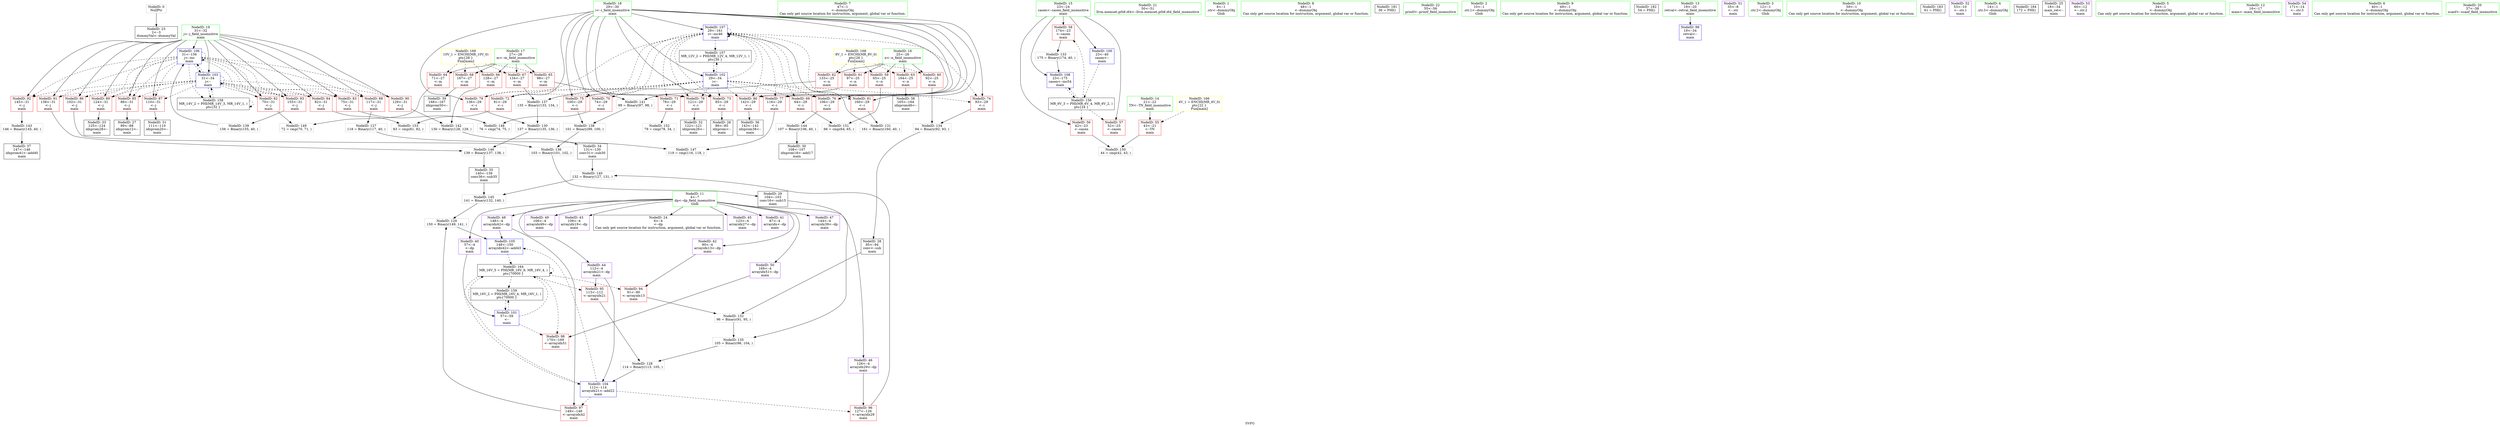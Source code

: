 digraph "SVFG" {
	label="SVFG";

	Node0x55f83b4b7a20 [shape=record,color=grey,label="{NodeID: 0\nNullPtr}"];
	Node0x55f83b4b7a20 -> Node0x55f83b4ccf10[style=solid];
	Node0x55f83b4d1600 [shape=record,color=red,label="{NodeID: 90\n129\<--31\n\<--j\nmain\n}"];
	Node0x55f83b4d1600 -> Node0x55f83b4d59a0[style=solid];
	Node0x55f83b4cc240 [shape=record,color=green,label="{NodeID: 7\n47\<--1\n\<--dummyObj\nCan only get source location for instruction, argument, global var or function.}"];
	Node0x55f83b4ce490 [shape=record,color=red,label="{NodeID: 97\n149\<--148\n\<--arrayidx42\nmain\n}"];
	Node0x55f83b4ce490 -> Node0x55f83b4d4620[style=solid];
	Node0x55f83b4b6f40 [shape=record,color=green,label="{NodeID: 14\n21\<--22\nTN\<--TN_field_insensitive\nmain\n}"];
	Node0x55f83b4b6f40 -> Node0x55f83b4cf990[style=solid];
	Node0x55f83b4cea40 [shape=record,color=blue,label="{NodeID: 104\n112\<--114\narrayidx21\<--add22\nmain\n}"];
	Node0x55f83b4cea40 -> Node0x55f83b4ce3c0[style=dashed];
	Node0x55f83b4cea40 -> Node0x55f83b4ce490[style=dashed];
	Node0x55f83b4cea40 -> Node0x55f83b4ceb10[style=dashed];
	Node0x55f83b4cea40 -> Node0x55f83b4df5a0[style=dashed];
	Node0x55f83b4ccd10 [shape=record,color=green,label="{NodeID: 21\n50\<--51\nllvm.memset.p0i8.i64\<--llvm.memset.p0i8.i64_field_insensitive\n}"];
	Node0x55f83b4cd380 [shape=record,color=black,label="{NodeID: 28\n95\<--94\nconv\<--sub\nmain\n}"];
	Node0x55f83b4cd380 -> Node0x55f83b4d4aa0[style=solid];
	Node0x55f83b4cd930 [shape=record,color=black,label="{NodeID: 35\n140\<--139\nconv36\<--sub35\nmain\n}"];
	Node0x55f83b4cd930 -> Node0x55f83b4d5e20[style=solid];
	Node0x55f83b4cdee0 [shape=record,color=purple,label="{NodeID: 42\n90\<--4\narrayidx13\<--dp\nmain\n}"];
	Node0x55f83b4cdee0 -> Node0x55f83b4d1940[style=solid];
	Node0x55f83b4d4aa0 [shape=record,color=grey,label="{NodeID: 132\n96 = Binary(91, 95, )\n}"];
	Node0x55f83b4d4aa0 -> Node0x55f83b4d4f20[style=solid];
	Node0x55f83b4cf4b0 [shape=record,color=purple,label="{NodeID: 49\n166\<--4\narrayidx49\<--dp\nmain\n}"];
	Node0x55f83b4d5520 [shape=record,color=grey,label="{NodeID: 139\n156 = Binary(155, 40, )\n}"];
	Node0x55f83b4d5520 -> Node0x55f83b4cebe0[style=solid];
	Node0x55f83b4cfa60 [shape=record,color=red,label="{NodeID: 56\n42\<--23\n\<--casen\nmain\n}"];
	Node0x55f83b4cfa60 -> Node0x55f83b4d65a0[style=solid];
	Node0x55f83b4d5fa0 [shape=record,color=grey,label="{NodeID: 146\n139 = Binary(137, 138, )\n}"];
	Node0x55f83b4d5fa0 -> Node0x55f83b4cd930[style=solid];
	Node0x55f83b4d0010 [shape=record,color=red,label="{NodeID: 63\n164\<--25\n\<--n\nmain\n}"];
	Node0x55f83b4d0010 -> Node0x55f83b4cdba0[style=solid];
	Node0x55f83b4d6a20 [shape=record,color=grey,label="{NodeID: 153\n83 = cmp(81, 82, )\n}"];
	Node0x55f83b4d05c0 [shape=record,color=red,label="{NodeID: 70\n74\<--29\n\<--i\nmain\n}"];
	Node0x55f83b4d05c0 -> Node0x55f83b4d62a0[style=solid];
	Node0x55f83b4d0b70 [shape=record,color=red,label="{NodeID: 77\n116\<--29\n\<--i\nmain\n}"];
	Node0x55f83b4d0b70 -> Node0x55f83b4d6120[style=solid];
	Node0x55f83b4d1120 [shape=record,color=red,label="{NodeID: 84\n82\<--31\n\<--j\nmain\n}"];
	Node0x55f83b4d1120 -> Node0x55f83b4d6a20[style=solid];
	Node0x55f83b4b6910 [shape=record,color=green,label="{NodeID: 1\n8\<--1\n.str\<--dummyObj\nGlob }"];
	Node0x55f83b4d16d0 [shape=record,color=red,label="{NodeID: 91\n138\<--31\n\<--j\nmain\n}"];
	Node0x55f83b4d16d0 -> Node0x55f83b4d5fa0[style=solid];
	Node0x55f83b4cc2d0 [shape=record,color=green,label="{NodeID: 8\n48\<--1\n\<--dummyObj\nCan only get source location for instruction, argument, global var or function.}"];
	Node0x55f83b4e7ea0 [shape=record,color=black,label="{NodeID: 181\n36 = PHI()\n}"];
	Node0x55f83b4ce560 [shape=record,color=red,label="{NodeID: 98\n170\<--169\n\<--arrayidx51\nmain\n}"];
	Node0x55f83b4b7010 [shape=record,color=green,label="{NodeID: 15\n23\<--24\ncasen\<--casen_field_insensitive\nmain\n}"];
	Node0x55f83b4b7010 -> Node0x55f83b4cfa60[style=solid];
	Node0x55f83b4b7010 -> Node0x55f83b4cfb30[style=solid];
	Node0x55f83b4b7010 -> Node0x55f83b4cfc00[style=solid];
	Node0x55f83b4b7010 -> Node0x55f83b4ce700[style=solid];
	Node0x55f83b4b7010 -> Node0x55f83b4ced80[style=solid];
	Node0x55f83b4ceb10 [shape=record,color=blue,label="{NodeID: 105\n148\<--150\narrayidx42\<--add43\nmain\n}"];
	Node0x55f83b4ceb10 -> Node0x55f83b4df5a0[style=dashed];
	Node0x55f83b4cce10 [shape=record,color=green,label="{NodeID: 22\n55\<--56\nprintf\<--printf_field_insensitive\n}"];
	Node0x55f83b4cd450 [shape=record,color=black,label="{NodeID: 29\n104\<--103\nconv16\<--sub15\nmain\n}"];
	Node0x55f83b4cd450 -> Node0x55f83b4d4f20[style=solid];
	Node0x55f83b4cda00 [shape=record,color=black,label="{NodeID: 36\n143\<--142\nidxprom38\<--\nmain\n}"];
	Node0x55f83b4cdfb0 [shape=record,color=purple,label="{NodeID: 43\n109\<--4\narrayidx19\<--dp\nmain\n}"];
	Node0x55f83b4d4c20 [shape=record,color=grey,label="{NodeID: 133\n175 = Binary(174, 40, )\n}"];
	Node0x55f83b4d4c20 -> Node0x55f83b4ced80[style=solid];
	Node0x55f83b4cf580 [shape=record,color=purple,label="{NodeID: 50\n169\<--4\narrayidx51\<--dp\nmain\n}"];
	Node0x55f83b4cf580 -> Node0x55f83b4ce560[style=solid];
	Node0x55f83b4d56a0 [shape=record,color=grey,label="{NodeID: 140\n132 = Binary(127, 131, )\n}"];
	Node0x55f83b4d56a0 -> Node0x55f83b4d5e20[style=solid];
	Node0x55f83b4cfb30 [shape=record,color=red,label="{NodeID: 57\n52\<--23\n\<--casen\nmain\n}"];
	Node0x55f83b4d6120 [shape=record,color=grey,label="{NodeID: 147\n119 = cmp(116, 118, )\n}"];
	Node0x55f83b4d00e0 [shape=record,color=red,label="{NodeID: 64\n71\<--27\n\<--m\nmain\n}"];
	Node0x55f83b4d00e0 -> Node0x55f83b4d6420[style=solid];
	Node0x55f83b4d0690 [shape=record,color=red,label="{NodeID: 71\n78\<--29\n\<--i\nmain\n}"];
	Node0x55f83b4d0690 -> Node0x55f83b4d68a0[style=solid];
	Node0x55f83b4d0c40 [shape=record,color=red,label="{NodeID: 78\n121\<--29\n\<--i\nmain\n}"];
	Node0x55f83b4d0c40 -> Node0x55f83b4cd6c0[style=solid];
	Node0x55f83b4e0780 [shape=record,color=yellow,style=double,label="{NodeID: 168\n8V_1 = ENCHI(MR_8V_0)\npts\{26 \}\nFun[main]}"];
	Node0x55f83b4e0780 -> Node0x55f83b4cfcd0[style=dashed];
	Node0x55f83b4e0780 -> Node0x55f83b4cfda0[style=dashed];
	Node0x55f83b4e0780 -> Node0x55f83b4cfe70[style=dashed];
	Node0x55f83b4e0780 -> Node0x55f83b4cff40[style=dashed];
	Node0x55f83b4e0780 -> Node0x55f83b4d0010[style=dashed];
	Node0x55f83b4d11f0 [shape=record,color=red,label="{NodeID: 85\n88\<--31\n\<--j\nmain\n}"];
	Node0x55f83b4d11f0 -> Node0x55f83b4cd2b0[style=solid];
	Node0x55f83b4b7fd0 [shape=record,color=green,label="{NodeID: 2\n10\<--1\n.str.1\<--dummyObj\nGlob }"];
	Node0x55f83b4d17a0 [shape=record,color=red,label="{NodeID: 92\n145\<--31\n\<--j\nmain\n}"];
	Node0x55f83b4d17a0 -> Node0x55f83b4d5b20[style=solid];
	Node0x55f83b4cc580 [shape=record,color=green,label="{NodeID: 9\n49\<--1\n\<--dummyObj\nCan only get source location for instruction, argument, global var or function.}"];
	Node0x55f83b4e7fa0 [shape=record,color=black,label="{NodeID: 182\n54 = PHI()\n}"];
	Node0x55f83b4ce630 [shape=record,color=blue,label="{NodeID: 99\n19\<--34\nretval\<--\nmain\n}"];
	Node0x55f83b4b70e0 [shape=record,color=green,label="{NodeID: 16\n25\<--26\nn\<--n_field_insensitive\nmain\n}"];
	Node0x55f83b4b70e0 -> Node0x55f83b4cfcd0[style=solid];
	Node0x55f83b4b70e0 -> Node0x55f83b4cfda0[style=solid];
	Node0x55f83b4b70e0 -> Node0x55f83b4cfe70[style=solid];
	Node0x55f83b4b70e0 -> Node0x55f83b4cff40[style=solid];
	Node0x55f83b4b70e0 -> Node0x55f83b4d0010[style=solid];
	Node0x55f83b4cebe0 [shape=record,color=blue,label="{NodeID: 106\n31\<--156\nj\<--inc\nmain\n}"];
	Node0x55f83b4cebe0 -> Node0x55f83b4d0f80[style=dashed];
	Node0x55f83b4cebe0 -> Node0x55f83b4d1050[style=dashed];
	Node0x55f83b4cebe0 -> Node0x55f83b4d1120[style=dashed];
	Node0x55f83b4cebe0 -> Node0x55f83b4d11f0[style=dashed];
	Node0x55f83b4cebe0 -> Node0x55f83b4d12c0[style=dashed];
	Node0x55f83b4cebe0 -> Node0x55f83b4d1390[style=dashed];
	Node0x55f83b4cebe0 -> Node0x55f83b4d1460[style=dashed];
	Node0x55f83b4cebe0 -> Node0x55f83b4d1530[style=dashed];
	Node0x55f83b4cebe0 -> Node0x55f83b4d1600[style=dashed];
	Node0x55f83b4cebe0 -> Node0x55f83b4d16d0[style=dashed];
	Node0x55f83b4cebe0 -> Node0x55f83b4d17a0[style=dashed];
	Node0x55f83b4cebe0 -> Node0x55f83b4d1870[style=dashed];
	Node0x55f83b4cebe0 -> Node0x55f83b4ce970[style=dashed];
	Node0x55f83b4cebe0 -> Node0x55f83b4cebe0[style=dashed];
	Node0x55f83b4cebe0 -> Node0x55f83b4dd7a0[style=dashed];
	Node0x55f83b4ccf10 [shape=record,color=black,label="{NodeID: 23\n2\<--3\ndummyVal\<--dummyVal\n}"];
	Node0x55f83b4cd520 [shape=record,color=black,label="{NodeID: 30\n108\<--107\nidxprom18\<--add17\nmain\n}"];
	Node0x55f83b4cdad0 [shape=record,color=black,label="{NodeID: 37\n147\<--146\nidxprom41\<--add40\nmain\n}"];
	Node0x55f83b4d4320 [shape=record,color=grey,label="{NodeID: 127\n118 = Binary(117, 40, )\n}"];
	Node0x55f83b4d4320 -> Node0x55f83b4d6120[style=solid];
	Node0x55f83b4ce080 [shape=record,color=purple,label="{NodeID: 44\n112\<--4\narrayidx21\<--dp\nmain\n}"];
	Node0x55f83b4ce080 -> Node0x55f83b4d1a10[style=solid];
	Node0x55f83b4ce080 -> Node0x55f83b4cea40[style=solid];
	Node0x55f83b4d4da0 [shape=record,color=grey,label="{NodeID: 134\n94 = Binary(92, 93, )\n}"];
	Node0x55f83b4d4da0 -> Node0x55f83b4cd380[style=solid];
	Node0x55f83b4cf650 [shape=record,color=purple,label="{NodeID: 51\n35\<--8\n\<--.str\nmain\n}"];
	Node0x55f83b4d5820 [shape=record,color=grey,label="{NodeID: 141\n99 = Binary(97, 98, )\n}"];
	Node0x55f83b4d5820 -> Node0x55f83b4d53a0[style=solid];
	Node0x55f83b4cfc00 [shape=record,color=red,label="{NodeID: 58\n174\<--23\n\<--casen\nmain\n}"];
	Node0x55f83b4cfc00 -> Node0x55f83b4d4c20[style=solid];
	Node0x55f83b4d62a0 [shape=record,color=grey,label="{NodeID: 148\n76 = cmp(74, 75, )\n}"];
	Node0x55f83b4d01b0 [shape=record,color=red,label="{NodeID: 65\n98\<--27\n\<--m\nmain\n}"];
	Node0x55f83b4d01b0 -> Node0x55f83b4d5820[style=solid];
	Node0x55f83b4d0760 [shape=record,color=red,label="{NodeID: 72\n81\<--29\n\<--i\nmain\n}"];
	Node0x55f83b4d0760 -> Node0x55f83b4d6a20[style=solid];
	Node0x55f83b4d0d10 [shape=record,color=red,label="{NodeID: 79\n136\<--29\n\<--i\nmain\n}"];
	Node0x55f83b4d0d10 -> Node0x55f83b4d47a0[style=solid];
	Node0x55f83b4e0860 [shape=record,color=yellow,style=double,label="{NodeID: 169\n10V_1 = ENCHI(MR_10V_0)\npts\{28 \}\nFun[main]}"];
	Node0x55f83b4e0860 -> Node0x55f83b4d00e0[style=dashed];
	Node0x55f83b4e0860 -> Node0x55f83b4d01b0[style=dashed];
	Node0x55f83b4e0860 -> Node0x55f83b4d0280[style=dashed];
	Node0x55f83b4e0860 -> Node0x55f83b4d0350[style=dashed];
	Node0x55f83b4e0860 -> Node0x55f83b4d0420[style=dashed];
	Node0x55f83b4d12c0 [shape=record,color=red,label="{NodeID: 86\n102\<--31\n\<--j\nmain\n}"];
	Node0x55f83b4d12c0 -> Node0x55f83b4d50a0[style=solid];
	Node0x55f83b4b6790 [shape=record,color=green,label="{NodeID: 3\n12\<--1\n.str.2\<--dummyObj\nGlob }"];
	Node0x55f83b4d1870 [shape=record,color=red,label="{NodeID: 93\n155\<--31\n\<--j\nmain\n}"];
	Node0x55f83b4d1870 -> Node0x55f83b4d5520[style=solid];
	Node0x55f83b4cc650 [shape=record,color=green,label="{NodeID: 10\n59\<--1\n\<--dummyObj\nCan only get source location for instruction, argument, global var or function.}"];
	Node0x55f83b4e80a0 [shape=record,color=black,label="{NodeID: 183\n61 = PHI()\n}"];
	Node0x55f83b4ce700 [shape=record,color=blue,label="{NodeID: 100\n23\<--40\ncasen\<--\nmain\n}"];
	Node0x55f83b4ce700 -> Node0x55f83b4dcda0[style=dashed];
	Node0x55f83b4b71b0 [shape=record,color=green,label="{NodeID: 17\n27\<--28\nm\<--m_field_insensitive\nmain\n}"];
	Node0x55f83b4b71b0 -> Node0x55f83b4d00e0[style=solid];
	Node0x55f83b4b71b0 -> Node0x55f83b4d01b0[style=solid];
	Node0x55f83b4b71b0 -> Node0x55f83b4d0280[style=solid];
	Node0x55f83b4b71b0 -> Node0x55f83b4d0350[style=solid];
	Node0x55f83b4b71b0 -> Node0x55f83b4d0420[style=solid];
	Node0x55f83b4cecb0 [shape=record,color=blue,label="{NodeID: 107\n29\<--161\ni\<--inc46\nmain\n}"];
	Node0x55f83b4cecb0 -> Node0x55f83b4d04f0[style=dashed];
	Node0x55f83b4cecb0 -> Node0x55f83b4d05c0[style=dashed];
	Node0x55f83b4cecb0 -> Node0x55f83b4d0690[style=dashed];
	Node0x55f83b4cecb0 -> Node0x55f83b4d0760[style=dashed];
	Node0x55f83b4cecb0 -> Node0x55f83b4d0830[style=dashed];
	Node0x55f83b4cecb0 -> Node0x55f83b4d0900[style=dashed];
	Node0x55f83b4cecb0 -> Node0x55f83b4d09d0[style=dashed];
	Node0x55f83b4cecb0 -> Node0x55f83b4d0aa0[style=dashed];
	Node0x55f83b4cecb0 -> Node0x55f83b4d0b70[style=dashed];
	Node0x55f83b4cecb0 -> Node0x55f83b4d0c40[style=dashed];
	Node0x55f83b4cecb0 -> Node0x55f83b4d0d10[style=dashed];
	Node0x55f83b4cecb0 -> Node0x55f83b4d0de0[style=dashed];
	Node0x55f83b4cecb0 -> Node0x55f83b4d0eb0[style=dashed];
	Node0x55f83b4cecb0 -> Node0x55f83b4cecb0[style=dashed];
	Node0x55f83b4cecb0 -> Node0x55f83b4dd2a0[style=dashed];
	Node0x55f83b4cd010 [shape=record,color=black,label="{NodeID: 24\n6\<--4\n\<--dp\nCan only get source location for instruction, argument, global var or function.}"];
	Node0x55f83b4cd5f0 [shape=record,color=black,label="{NodeID: 31\n111\<--110\nidxprom20\<--\nmain\n}"];
	Node0x55f83b4cdba0 [shape=record,color=black,label="{NodeID: 38\n165\<--164\nidxprom48\<--\nmain\n}"];
	Node0x55f83b4d44a0 [shape=record,color=grey,label="{NodeID: 128\n114 = Binary(113, 105, )\n}"];
	Node0x55f83b4d44a0 -> Node0x55f83b4cea40[style=solid];
	Node0x55f83b4ce150 [shape=record,color=purple,label="{NodeID: 45\n123\<--4\narrayidx27\<--dp\nmain\n}"];
	Node0x55f83b4d4f20 [shape=record,color=grey,label="{NodeID: 135\n105 = Binary(96, 104, )\n}"];
	Node0x55f83b4d4f20 -> Node0x55f83b4d44a0[style=solid];
	Node0x55f83b4cf720 [shape=record,color=purple,label="{NodeID: 52\n53\<--10\n\<--.str.1\nmain\n}"];
	Node0x55f83b4d59a0 [shape=record,color=grey,label="{NodeID: 142\n130 = Binary(128, 129, )\n}"];
	Node0x55f83b4d59a0 -> Node0x55f83b4cd860[style=solid];
	Node0x55f83b4cfcd0 [shape=record,color=red,label="{NodeID: 59\n65\<--25\n\<--n\nmain\n}"];
	Node0x55f83b4cfcd0 -> Node0x55f83b4d6720[style=solid];
	Node0x55f83b4d6420 [shape=record,color=grey,label="{NodeID: 149\n72 = cmp(70, 71, )\n}"];
	Node0x55f83b4d0280 [shape=record,color=red,label="{NodeID: 66\n128\<--27\n\<--m\nmain\n}"];
	Node0x55f83b4d0280 -> Node0x55f83b4d59a0[style=solid];
	Node0x55f83b4dcda0 [shape=record,color=black,label="{NodeID: 156\nMR_6V_3 = PHI(MR_6V_4, MR_6V_2, )\npts\{24 \}\n}"];
	Node0x55f83b4dcda0 -> Node0x55f83b4cfa60[style=dashed];
	Node0x55f83b4dcda0 -> Node0x55f83b4cfb30[style=dashed];
	Node0x55f83b4dcda0 -> Node0x55f83b4cfc00[style=dashed];
	Node0x55f83b4dcda0 -> Node0x55f83b4ced80[style=dashed];
	Node0x55f83b4d0830 [shape=record,color=red,label="{NodeID: 73\n85\<--29\n\<--i\nmain\n}"];
	Node0x55f83b4d0830 -> Node0x55f83b4cd1e0[style=solid];
	Node0x55f83b4d0de0 [shape=record,color=red,label="{NodeID: 80\n142\<--29\n\<--i\nmain\n}"];
	Node0x55f83b4d0de0 -> Node0x55f83b4cda00[style=solid];
	Node0x55f83b4d1390 [shape=record,color=red,label="{NodeID: 87\n110\<--31\n\<--j\nmain\n}"];
	Node0x55f83b4d1390 -> Node0x55f83b4cd5f0[style=solid];
	Node0x55f83b4b6820 [shape=record,color=green,label="{NodeID: 4\n14\<--1\n.str.3\<--dummyObj\nGlob }"];
	Node0x55f83b4d1940 [shape=record,color=red,label="{NodeID: 94\n91\<--90\n\<--arrayidx13\nmain\n}"];
	Node0x55f83b4d1940 -> Node0x55f83b4d4aa0[style=solid];
	Node0x55f83b4b6c70 [shape=record,color=green,label="{NodeID: 11\n4\<--7\ndp\<--dp_field_insensitive\nGlob }"];
	Node0x55f83b4b6c70 -> Node0x55f83b4cd010[style=solid];
	Node0x55f83b4b6c70 -> Node0x55f83b4cdd40[style=solid];
	Node0x55f83b4b6c70 -> Node0x55f83b4cde10[style=solid];
	Node0x55f83b4b6c70 -> Node0x55f83b4cdee0[style=solid];
	Node0x55f83b4b6c70 -> Node0x55f83b4cdfb0[style=solid];
	Node0x55f83b4b6c70 -> Node0x55f83b4ce080[style=solid];
	Node0x55f83b4b6c70 -> Node0x55f83b4ce150[style=solid];
	Node0x55f83b4b6c70 -> Node0x55f83b4ce220[style=solid];
	Node0x55f83b4b6c70 -> Node0x55f83b4ce2f0[style=solid];
	Node0x55f83b4b6c70 -> Node0x55f83b4cf3e0[style=solid];
	Node0x55f83b4b6c70 -> Node0x55f83b4cf4b0[style=solid];
	Node0x55f83b4b6c70 -> Node0x55f83b4cf580[style=solid];
	Node0x55f83b4e81a0 [shape=record,color=black,label="{NodeID: 184\n172 = PHI()\n}"];
	Node0x55f83b4ce7d0 [shape=record,color=blue,label="{NodeID: 101\n57\<--59\n\<--\nmain\n}"];
	Node0x55f83b4ce7d0 -> Node0x55f83b4ce560[style=dashed];
	Node0x55f83b4ce7d0 -> Node0x55f83b4ddca0[style=dashed];
	Node0x55f83b4ce7d0 -> Node0x55f83b4df5a0[style=dashed];
	Node0x55f83b4ccb60 [shape=record,color=green,label="{NodeID: 18\n29\<--30\ni\<--i_field_insensitive\nmain\n}"];
	Node0x55f83b4ccb60 -> Node0x55f83b4d04f0[style=solid];
	Node0x55f83b4ccb60 -> Node0x55f83b4d05c0[style=solid];
	Node0x55f83b4ccb60 -> Node0x55f83b4d0690[style=solid];
	Node0x55f83b4ccb60 -> Node0x55f83b4d0760[style=solid];
	Node0x55f83b4ccb60 -> Node0x55f83b4d0830[style=solid];
	Node0x55f83b4ccb60 -> Node0x55f83b4d0900[style=solid];
	Node0x55f83b4ccb60 -> Node0x55f83b4d09d0[style=solid];
	Node0x55f83b4ccb60 -> Node0x55f83b4d0aa0[style=solid];
	Node0x55f83b4ccb60 -> Node0x55f83b4d0b70[style=solid];
	Node0x55f83b4ccb60 -> Node0x55f83b4d0c40[style=solid];
	Node0x55f83b4ccb60 -> Node0x55f83b4d0d10[style=solid];
	Node0x55f83b4ccb60 -> Node0x55f83b4d0de0[style=solid];
	Node0x55f83b4ccb60 -> Node0x55f83b4d0eb0[style=solid];
	Node0x55f83b4ccb60 -> Node0x55f83b4ce8a0[style=solid];
	Node0x55f83b4ccb60 -> Node0x55f83b4cecb0[style=solid];
	Node0x55f83b4ced80 [shape=record,color=blue,label="{NodeID: 108\n23\<--175\ncasen\<--inc54\nmain\n}"];
	Node0x55f83b4ced80 -> Node0x55f83b4dcda0[style=dashed];
	Node0x55f83b4cd110 [shape=record,color=black,label="{NodeID: 25\n18\<--34\nmain_ret\<--\nmain\n}"];
	Node0x55f83b4cd6c0 [shape=record,color=black,label="{NodeID: 32\n122\<--121\nidxprom26\<--\nmain\n}"];
	Node0x55f83b4cdc70 [shape=record,color=black,label="{NodeID: 39\n168\<--167\nidxprom50\<--\nmain\n}"];
	Node0x55f83b4d4620 [shape=record,color=grey,label="{NodeID: 129\n150 = Binary(149, 141, )\n}"];
	Node0x55f83b4d4620 -> Node0x55f83b4ceb10[style=solid];
	Node0x55f83b4ce220 [shape=record,color=purple,label="{NodeID: 46\n126\<--4\narrayidx29\<--dp\nmain\n}"];
	Node0x55f83b4ce220 -> Node0x55f83b4ce3c0[style=solid];
	Node0x55f83b4d50a0 [shape=record,color=grey,label="{NodeID: 136\n103 = Binary(101, 102, )\n}"];
	Node0x55f83b4d50a0 -> Node0x55f83b4cd450[style=solid];
	Node0x55f83b4cf7f0 [shape=record,color=purple,label="{NodeID: 53\n60\<--12\n\<--.str.2\nmain\n}"];
	Node0x55f83b4d5b20 [shape=record,color=grey,label="{NodeID: 143\n146 = Binary(145, 40, )\n}"];
	Node0x55f83b4d5b20 -> Node0x55f83b4cdad0[style=solid];
	Node0x55f83b4cfda0 [shape=record,color=red,label="{NodeID: 60\n92\<--25\n\<--n\nmain\n}"];
	Node0x55f83b4cfda0 -> Node0x55f83b4d4da0[style=solid];
	Node0x55f83b4d65a0 [shape=record,color=grey,label="{NodeID: 150\n44 = cmp(42, 43, )\n}"];
	Node0x55f83b4d0350 [shape=record,color=red,label="{NodeID: 67\n134\<--27\n\<--m\nmain\n}"];
	Node0x55f83b4d0350 -> Node0x55f83b4d5220[style=solid];
	Node0x55f83b4dd2a0 [shape=record,color=black,label="{NodeID: 157\nMR_12V_2 = PHI(MR_12V_4, MR_12V_1, )\npts\{30 \}\n}"];
	Node0x55f83b4dd2a0 -> Node0x55f83b4ce8a0[style=dashed];
	Node0x55f83b4d0900 [shape=record,color=red,label="{NodeID: 74\n93\<--29\n\<--i\nmain\n}"];
	Node0x55f83b4d0900 -> Node0x55f83b4d4da0[style=solid];
	Node0x55f83b4df5a0 [shape=record,color=black,label="{NodeID: 164\nMR_16V_5 = PHI(MR_16V_9, MR_16V_4, )\npts\{70000 \}\n}"];
	Node0x55f83b4df5a0 -> Node0x55f83b4d1940[style=dashed];
	Node0x55f83b4df5a0 -> Node0x55f83b4d1a10[style=dashed];
	Node0x55f83b4df5a0 -> Node0x55f83b4ce560[style=dashed];
	Node0x55f83b4df5a0 -> Node0x55f83b4cea40[style=dashed];
	Node0x55f83b4df5a0 -> Node0x55f83b4ddca0[style=dashed];
	Node0x55f83b4df5a0 -> Node0x55f83b4df5a0[style=dashed];
	Node0x55f83b4d0eb0 [shape=record,color=red,label="{NodeID: 81\n160\<--29\n\<--i\nmain\n}"];
	Node0x55f83b4d0eb0 -> Node0x55f83b4d4920[style=solid];
	Node0x55f83b4d1460 [shape=record,color=red,label="{NodeID: 88\n117\<--31\n\<--j\nmain\n}"];
	Node0x55f83b4d1460 -> Node0x55f83b4d4320[style=solid];
	Node0x55f83b4b6a90 [shape=record,color=green,label="{NodeID: 5\n34\<--1\n\<--dummyObj\nCan only get source location for instruction, argument, global var or function.}"];
	Node0x55f83b4d1a10 [shape=record,color=red,label="{NodeID: 95\n113\<--112\n\<--arrayidx21\nmain\n}"];
	Node0x55f83b4d1a10 -> Node0x55f83b4d44a0[style=solid];
	Node0x55f83b4b6d70 [shape=record,color=green,label="{NodeID: 12\n16\<--17\nmain\<--main_field_insensitive\n}"];
	Node0x55f83b4ce8a0 [shape=record,color=blue,label="{NodeID: 102\n29\<--34\ni\<--\nmain\n}"];
	Node0x55f83b4ce8a0 -> Node0x55f83b4d04f0[style=dashed];
	Node0x55f83b4ce8a0 -> Node0x55f83b4d05c0[style=dashed];
	Node0x55f83b4ce8a0 -> Node0x55f83b4d0690[style=dashed];
	Node0x55f83b4ce8a0 -> Node0x55f83b4d0760[style=dashed];
	Node0x55f83b4ce8a0 -> Node0x55f83b4d0830[style=dashed];
	Node0x55f83b4ce8a0 -> Node0x55f83b4d0900[style=dashed];
	Node0x55f83b4ce8a0 -> Node0x55f83b4d09d0[style=dashed];
	Node0x55f83b4ce8a0 -> Node0x55f83b4d0aa0[style=dashed];
	Node0x55f83b4ce8a0 -> Node0x55f83b4d0b70[style=dashed];
	Node0x55f83b4ce8a0 -> Node0x55f83b4d0c40[style=dashed];
	Node0x55f83b4ce8a0 -> Node0x55f83b4d0d10[style=dashed];
	Node0x55f83b4ce8a0 -> Node0x55f83b4d0de0[style=dashed];
	Node0x55f83b4ce8a0 -> Node0x55f83b4d0eb0[style=dashed];
	Node0x55f83b4ce8a0 -> Node0x55f83b4cecb0[style=dashed];
	Node0x55f83b4ce8a0 -> Node0x55f83b4dd2a0[style=dashed];
	Node0x55f83b4ccbf0 [shape=record,color=green,label="{NodeID: 19\n31\<--32\nj\<--j_field_insensitive\nmain\n}"];
	Node0x55f83b4ccbf0 -> Node0x55f83b4d0f80[style=solid];
	Node0x55f83b4ccbf0 -> Node0x55f83b4d1050[style=solid];
	Node0x55f83b4ccbf0 -> Node0x55f83b4d1120[style=solid];
	Node0x55f83b4ccbf0 -> Node0x55f83b4d11f0[style=solid];
	Node0x55f83b4ccbf0 -> Node0x55f83b4d12c0[style=solid];
	Node0x55f83b4ccbf0 -> Node0x55f83b4d1390[style=solid];
	Node0x55f83b4ccbf0 -> Node0x55f83b4d1460[style=solid];
	Node0x55f83b4ccbf0 -> Node0x55f83b4d1530[style=solid];
	Node0x55f83b4ccbf0 -> Node0x55f83b4d1600[style=solid];
	Node0x55f83b4ccbf0 -> Node0x55f83b4d16d0[style=solid];
	Node0x55f83b4ccbf0 -> Node0x55f83b4d17a0[style=solid];
	Node0x55f83b4ccbf0 -> Node0x55f83b4d1870[style=solid];
	Node0x55f83b4ccbf0 -> Node0x55f83b4ce970[style=solid];
	Node0x55f83b4ccbf0 -> Node0x55f83b4cebe0[style=solid];
	Node0x55f83b4cd1e0 [shape=record,color=black,label="{NodeID: 26\n86\<--85\nidxprom\<--\nmain\n}"];
	Node0x55f83b4cd790 [shape=record,color=black,label="{NodeID: 33\n125\<--124\nidxprom28\<--\nmain\n}"];
	Node0x55f83b4cdd40 [shape=record,color=purple,label="{NodeID: 40\n57\<--4\n\<--dp\nmain\n}"];
	Node0x55f83b4cdd40 -> Node0x55f83b4ce7d0[style=solid];
	Node0x55f83b4d47a0 [shape=record,color=grey,label="{NodeID: 130\n137 = Binary(135, 136, )\n}"];
	Node0x55f83b4d47a0 -> Node0x55f83b4d5fa0[style=solid];
	Node0x55f83b4ce2f0 [shape=record,color=purple,label="{NodeID: 47\n144\<--4\narrayidx39\<--dp\nmain\n}"];
	Node0x55f83b4d5220 [shape=record,color=grey,label="{NodeID: 137\n135 = Binary(133, 134, )\n}"];
	Node0x55f83b4d5220 -> Node0x55f83b4d47a0[style=solid];
	Node0x55f83b4cf8c0 [shape=record,color=purple,label="{NodeID: 54\n171\<--14\n\<--.str.3\nmain\n}"];
	Node0x55f83b4d5ca0 [shape=record,color=grey,label="{NodeID: 144\n107 = Binary(106, 40, )\n}"];
	Node0x55f83b4d5ca0 -> Node0x55f83b4cd520[style=solid];
	Node0x55f83b4cfe70 [shape=record,color=red,label="{NodeID: 61\n97\<--25\n\<--n\nmain\n}"];
	Node0x55f83b4cfe70 -> Node0x55f83b4d5820[style=solid];
	Node0x55f83b4d6720 [shape=record,color=grey,label="{NodeID: 151\n66 = cmp(64, 65, )\n}"];
	Node0x55f83b4d0420 [shape=record,color=red,label="{NodeID: 68\n167\<--27\n\<--m\nmain\n}"];
	Node0x55f83b4d0420 -> Node0x55f83b4cdc70[style=solid];
	Node0x55f83b4dd7a0 [shape=record,color=black,label="{NodeID: 158\nMR_14V_2 = PHI(MR_14V_3, MR_14V_1, )\npts\{32 \}\n}"];
	Node0x55f83b4dd7a0 -> Node0x55f83b4ce970[style=dashed];
	Node0x55f83b4dd7a0 -> Node0x55f83b4dd7a0[style=dashed];
	Node0x55f83b4d09d0 [shape=record,color=red,label="{NodeID: 75\n100\<--29\n\<--i\nmain\n}"];
	Node0x55f83b4d09d0 -> Node0x55f83b4d53a0[style=solid];
	Node0x55f83b4d0f80 [shape=record,color=red,label="{NodeID: 82\n70\<--31\n\<--j\nmain\n}"];
	Node0x55f83b4d0f80 -> Node0x55f83b4d6420[style=solid];
	Node0x55f83b4d1530 [shape=record,color=red,label="{NodeID: 89\n124\<--31\n\<--j\nmain\n}"];
	Node0x55f83b4d1530 -> Node0x55f83b4cd790[style=solid];
	Node0x55f83b4b6b20 [shape=record,color=green,label="{NodeID: 6\n40\<--1\n\<--dummyObj\nCan only get source location for instruction, argument, global var or function.}"];
	Node0x55f83b4ce3c0 [shape=record,color=red,label="{NodeID: 96\n127\<--126\n\<--arrayidx29\nmain\n}"];
	Node0x55f83b4ce3c0 -> Node0x55f83b4d56a0[style=solid];
	Node0x55f83b4b6e70 [shape=record,color=green,label="{NodeID: 13\n19\<--20\nretval\<--retval_field_insensitive\nmain\n}"];
	Node0x55f83b4b6e70 -> Node0x55f83b4ce630[style=solid];
	Node0x55f83b4ce970 [shape=record,color=blue,label="{NodeID: 103\n31\<--34\nj\<--\nmain\n}"];
	Node0x55f83b4ce970 -> Node0x55f83b4d0f80[style=dashed];
	Node0x55f83b4ce970 -> Node0x55f83b4d1050[style=dashed];
	Node0x55f83b4ce970 -> Node0x55f83b4d1120[style=dashed];
	Node0x55f83b4ce970 -> Node0x55f83b4d11f0[style=dashed];
	Node0x55f83b4ce970 -> Node0x55f83b4d12c0[style=dashed];
	Node0x55f83b4ce970 -> Node0x55f83b4d1390[style=dashed];
	Node0x55f83b4ce970 -> Node0x55f83b4d1460[style=dashed];
	Node0x55f83b4ce970 -> Node0x55f83b4d1530[style=dashed];
	Node0x55f83b4ce970 -> Node0x55f83b4d1600[style=dashed];
	Node0x55f83b4ce970 -> Node0x55f83b4d16d0[style=dashed];
	Node0x55f83b4ce970 -> Node0x55f83b4d17a0[style=dashed];
	Node0x55f83b4ce970 -> Node0x55f83b4d1870[style=dashed];
	Node0x55f83b4ce970 -> Node0x55f83b4ce970[style=dashed];
	Node0x55f83b4ce970 -> Node0x55f83b4cebe0[style=dashed];
	Node0x55f83b4ce970 -> Node0x55f83b4dd7a0[style=dashed];
	Node0x55f83b4ccc80 [shape=record,color=green,label="{NodeID: 20\n37\<--38\nscanf\<--scanf_field_insensitive\n}"];
	Node0x55f83b4cd2b0 [shape=record,color=black,label="{NodeID: 27\n89\<--88\nidxprom12\<--\nmain\n}"];
	Node0x55f83b4cd860 [shape=record,color=black,label="{NodeID: 34\n131\<--130\nconv31\<--sub30\nmain\n}"];
	Node0x55f83b4cd860 -> Node0x55f83b4d56a0[style=solid];
	Node0x55f83b4cde10 [shape=record,color=purple,label="{NodeID: 41\n87\<--4\narrayidx\<--dp\nmain\n}"];
	Node0x55f83b4d4920 [shape=record,color=grey,label="{NodeID: 131\n161 = Binary(160, 40, )\n}"];
	Node0x55f83b4d4920 -> Node0x55f83b4cecb0[style=solid];
	Node0x55f83b4cf3e0 [shape=record,color=purple,label="{NodeID: 48\n148\<--4\narrayidx42\<--dp\nmain\n}"];
	Node0x55f83b4cf3e0 -> Node0x55f83b4ce490[style=solid];
	Node0x55f83b4cf3e0 -> Node0x55f83b4ceb10[style=solid];
	Node0x55f83b4d53a0 [shape=record,color=grey,label="{NodeID: 138\n101 = Binary(99, 100, )\n}"];
	Node0x55f83b4d53a0 -> Node0x55f83b4d50a0[style=solid];
	Node0x55f83b4cf990 [shape=record,color=red,label="{NodeID: 55\n43\<--21\n\<--TN\nmain\n}"];
	Node0x55f83b4cf990 -> Node0x55f83b4d65a0[style=solid];
	Node0x55f83b4d5e20 [shape=record,color=grey,label="{NodeID: 145\n141 = Binary(132, 140, )\n}"];
	Node0x55f83b4d5e20 -> Node0x55f83b4d4620[style=solid];
	Node0x55f83b4cff40 [shape=record,color=red,label="{NodeID: 62\n133\<--25\n\<--n\nmain\n}"];
	Node0x55f83b4cff40 -> Node0x55f83b4d5220[style=solid];
	Node0x55f83b4d68a0 [shape=record,color=grey,label="{NodeID: 152\n79 = cmp(78, 34, )\n}"];
	Node0x55f83b4d04f0 [shape=record,color=red,label="{NodeID: 69\n64\<--29\n\<--i\nmain\n}"];
	Node0x55f83b4d04f0 -> Node0x55f83b4d6720[style=solid];
	Node0x55f83b4ddca0 [shape=record,color=black,label="{NodeID: 159\nMR_16V_2 = PHI(MR_16V_4, MR_16V_1, )\npts\{70000 \}\n}"];
	Node0x55f83b4ddca0 -> Node0x55f83b4ce7d0[style=dashed];
	Node0x55f83b4d0aa0 [shape=record,color=red,label="{NodeID: 76\n106\<--29\n\<--i\nmain\n}"];
	Node0x55f83b4d0aa0 -> Node0x55f83b4d5ca0[style=solid];
	Node0x55f83b4e05c0 [shape=record,color=yellow,style=double,label="{NodeID: 166\n4V_1 = ENCHI(MR_4V_0)\npts\{22 \}\nFun[main]}"];
	Node0x55f83b4e05c0 -> Node0x55f83b4cf990[style=dashed];
	Node0x55f83b4d1050 [shape=record,color=red,label="{NodeID: 83\n75\<--31\n\<--j\nmain\n}"];
	Node0x55f83b4d1050 -> Node0x55f83b4d62a0[style=solid];
}

